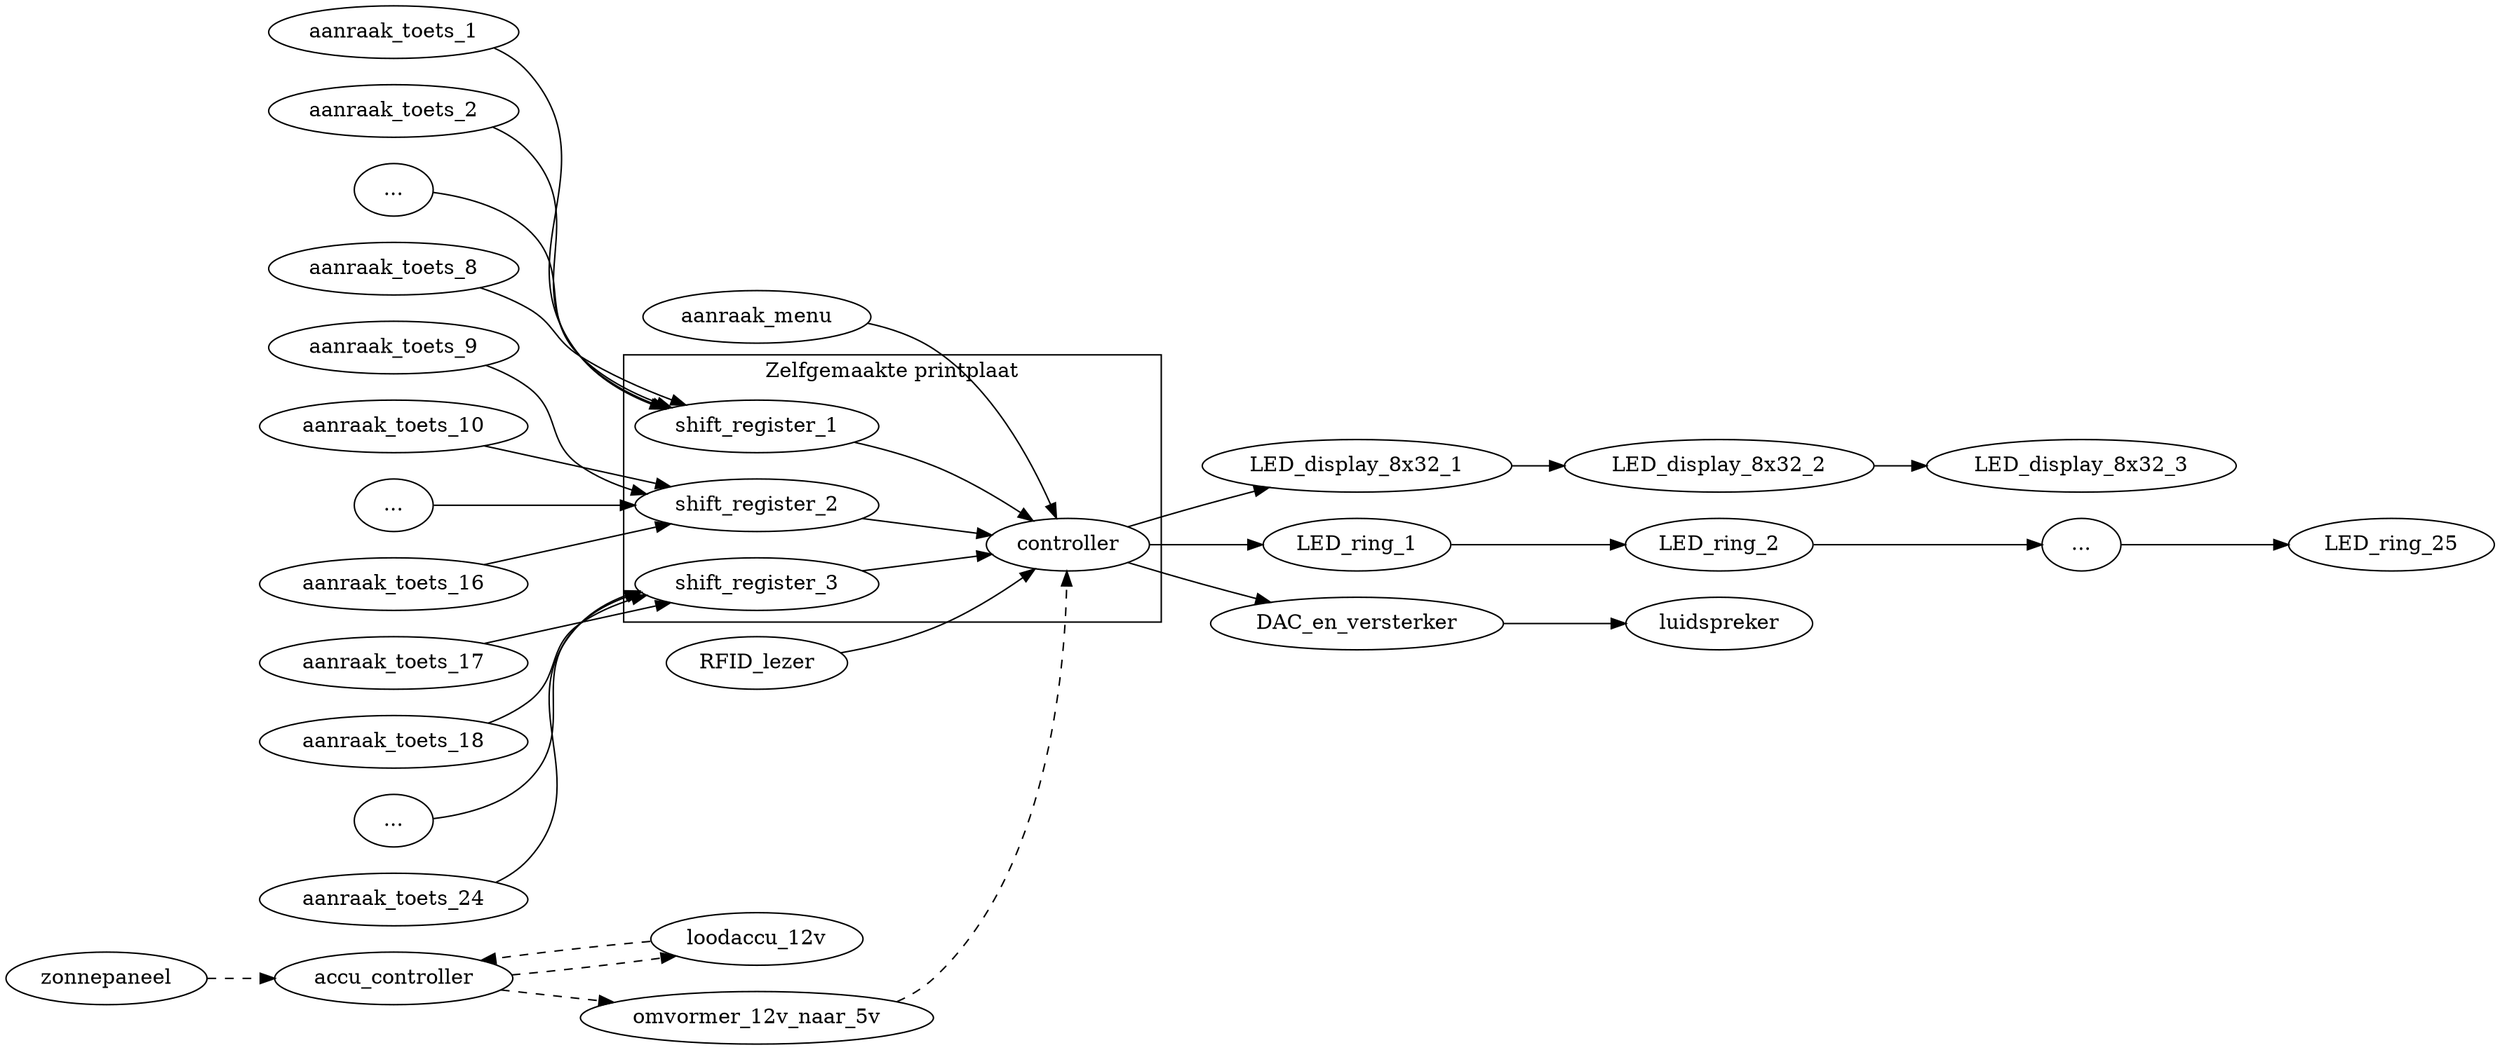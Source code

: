 digraph
{
	rankdir = LR

	subgraph cluster_pcb {
		label = "Zelfgemaakte printplaat"
		shift_register_1
		shift_register_2
		shift_register_3
		controller
	}

	aanraak_toets_1 -> shift_register_1
	aanraak_toets_2 -> shift_register_1
	aanraak_toets_3 [label = "..."]
	aanraak_toets_3 -> shift_register_1
	aanraak_toets_8 -> shift_register_1

	aanraak_toets_9 -> shift_register_2
	aanraak_toets_10 -> shift_register_2
	aanraak_toets_11 [label = "..."]
	aanraak_toets_11 -> shift_register_2
	aanraak_toets_16 -> shift_register_2

	aanraak_toets_17 -> shift_register_3
	aanraak_toets_18 -> shift_register_3
	aanraak_toets_19 [label = "..."]
	aanraak_toets_19 -> shift_register_3
	aanraak_toets_24 -> shift_register_3

	aanraak_menu -> controller

	shift_register_1 -> controller
	shift_register_2 -> controller
	shift_register_3 -> controller

	RFID_lezer -> controller

	controller -> LED_display_8x32_1
	LED_display_8x32_1 -> LED_display_8x32_2
	LED_display_8x32_2 -> LED_display_8x32_3

	controller -> LED_ring_1
	LED_ring_1 -> LED_ring_2
	LED_ring_2 -> LED_ring_3
	LED_ring_3 [label = "..."]
	LED_ring_3 -> LED_ring_25

	controller -> DAC_en_versterker
	DAC_en_versterker -> luidspreker

	zonnepaneel -> accu_controller [style = dashed]
	accu_controller -> loodaccu_12v [style = dashed]
	loodaccu_12v -> accu_controller [style = dashed]
	accu_controller -> omvormer_12v_naar_5v [style = dashed]
	omvormer_12v_naar_5v -> controller [style = dashed]
}
